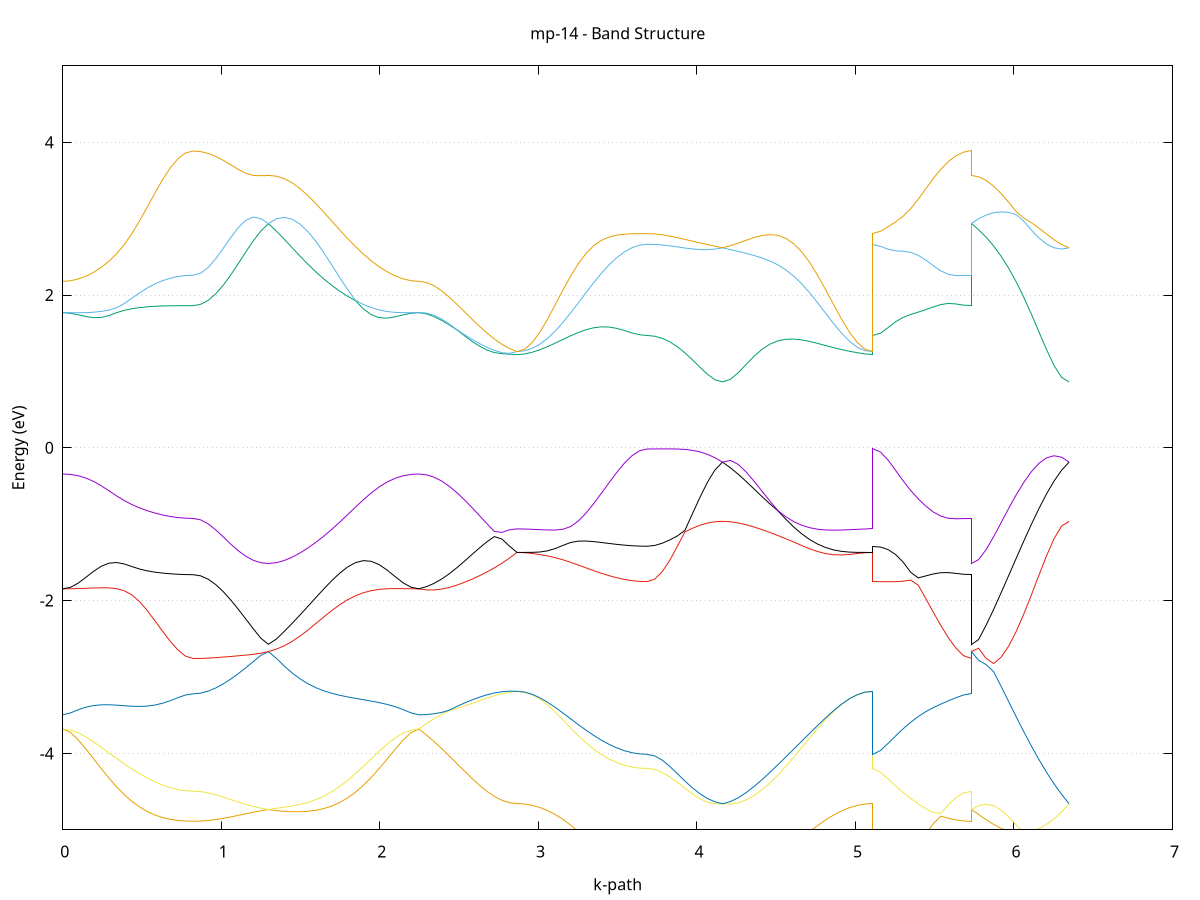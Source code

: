 set title 'mp-14 - Band Structure'
set xlabel 'k-path'
set ylabel 'Energy (eV)'
set grid y
set yrange [-5:5]
set terminal png size 800,600
set output 'mp-14_bands_gnuplot.png'
plot '-' using 1:2 with lines notitle, '-' using 1:2 with lines notitle, '-' using 1:2 with lines notitle, '-' using 1:2 with lines notitle, '-' using 1:2 with lines notitle, '-' using 1:2 with lines notitle, '-' using 1:2 with lines notitle, '-' using 1:2 with lines notitle, '-' using 1:2 with lines notitle, '-' using 1:2 with lines notitle, '-' using 1:2 with lines notitle, '-' using 1:2 with lines notitle, '-' using 1:2 with lines notitle, '-' using 1:2 with lines notitle, '-' using 1:2 with lines notitle, '-' using 1:2 with lines notitle, '-' using 1:2 with lines notitle, '-' using 1:2 with lines notitle, '-' using 1:2 with lines notitle, '-' using 1:2 with lines notitle
0.000000 -15.439809
0.048357 -15.436509
0.096713 -15.426809
0.145070 -15.410909
0.193426 -15.389009
0.241783 -15.361709
0.290140 -15.329609
0.338496 -15.293509
0.386853 -15.254309
0.435209 -15.213209
0.483566 -15.171509
0.531923 -15.130609
0.580279 -15.092009
0.628636 -15.057509
0.676992 -15.028509
0.725349 -15.006609
0.773706 -14.993009
0.822062 -14.988309
0.822062 -14.988309
0.869524 -14.987009
0.916986 -14.983209
0.964447 -14.977009
1.011909 -14.969009
1.059371 -14.959809
1.106833 -14.950109
1.154295 -14.940809
1.201756 -14.932809
1.249218 -14.927309
1.296680 -14.925309
1.296680 -14.925309
1.346640 -14.927909
1.396600 -14.936209
1.446559 -14.950909
1.496519 -14.972209
1.546479 -14.999709
1.596439 -15.032909
1.646398 -15.070809
1.696358 -15.112109
1.746318 -15.155509
1.796278 -15.199609
1.846237 -15.243009
1.896197 -15.284409
1.946157 -15.322609
1.996117 -15.356709
2.046076 -15.385709
2.096036 -15.408909
2.145996 -15.425909
2.195956 -15.436309
2.245915 -15.439809
2.245915 -15.439809
2.293506 -15.433209
2.341097 -15.413509
2.388688 -15.380709
2.436278 -15.334909
2.483869 -15.276109
2.531460 -15.204509
2.579050 -15.120209
2.626641 -15.023409
2.674232 -14.914409
2.721823 -14.793309
2.769413 -14.660409
2.817004 -14.516009
2.864595 -14.360609
2.864595 -14.360609
2.912951 -14.358509
2.961308 -14.352109
3.009665 -14.341709
3.058021 -14.327609
3.106378 -14.310109
3.154734 -14.289809
3.203091 -14.267309
3.251448 -14.243309
3.299804 -14.218609
3.348161 -14.193909
3.396517 -14.170209
3.444874 -14.148409
3.493230 -14.129209
3.541587 -14.113409
3.589944 -14.101609
3.638300 -14.094309
3.686657 -14.091809
3.686657 -14.091809
3.734119 -14.090009
3.781580 -14.084409
3.829042 -14.075509
3.876504 -14.063609
3.923966 -14.049509
3.971428 -14.033709
4.018889 -14.017309
4.066351 -14.001309
4.113813 -13.986909
4.161275 -13.975109
4.161275 -13.975109
4.211235 -13.987109
4.261194 -14.001909
4.311154 -14.019709
4.361114 -14.040309
4.411074 -14.063509
4.461033 -14.089109
4.510993 -14.116409
4.560953 -14.145109
4.610913 -14.174409
4.660872 -14.203609
4.710832 -14.232109
4.760792 -14.259109
4.810752 -14.284009
4.860711 -14.306209
4.910671 -14.325209
4.960631 -14.340409
5.010591 -14.351509
5.060550 -14.358309
5.110510 -14.360609
5.110510 -14.091809
5.158101 -14.173309
5.205692 -14.292509
5.253282 -14.407709
5.300873 -14.514509
5.348464 -14.611709
5.396055 -14.698509
5.443645 -14.774509
5.491236 -14.839309
5.538827 -14.892709
5.586417 -14.934409
5.634008 -14.964409
5.681599 -14.982309
5.729190 -14.988309
5.729190 -14.925309
5.776780 -14.919309
5.824371 -14.901509
5.871962 -14.872009
5.919552 -14.830709
5.967143 -14.778009
6.014734 -14.713909
6.062324 -14.638709
6.109915 -14.552709
6.157506 -14.456309
6.205097 -14.349809
6.252687 -14.233809
6.300278 -14.108709
6.347869 -13.975109
e
0.000000 -11.603509
0.048357 -11.606209
0.096713 -11.614409
0.145070 -11.627909
0.193426 -11.646809
0.241783 -11.670909
0.290140 -11.700009
0.338496 -11.733409
0.386853 -11.770609
0.435209 -11.810609
0.483566 -11.852209
0.531923 -11.893709
0.580279 -11.933409
0.628636 -11.969509
0.676992 -12.000109
0.725349 -12.023309
0.773706 -12.037909
0.822062 -12.042909
0.822062 -12.042909
0.869524 -12.040509
0.916986 -12.033409
0.964447 -12.021709
1.011909 -12.005709
1.059371 -11.985709
1.106833 -11.962209
1.154295 -11.935609
1.201756 -11.906709
1.249218 -11.876109
1.296680 -11.844409
1.296680 -11.844409
1.346640 -11.875009
1.396600 -11.898309
1.446559 -11.913309
1.496519 -11.919209
1.546479 -11.916109
1.596439 -11.904509
1.646398 -11.885409
1.696358 -11.860209
1.746318 -11.830509
1.796278 -11.798109
1.846237 -11.764609
1.896197 -11.731709
1.946157 -11.700609
1.996117 -11.672609
2.046076 -11.648609
2.096036 -11.629209
2.145996 -11.615109
2.195956 -11.606409
2.245915 -11.603509
2.245915 -11.603509
2.293506 -11.841409
2.341097 -12.079309
2.388688 -12.315709
2.436278 -12.549309
2.483869 -12.778909
2.531460 -13.003409
2.579050 -13.221809
2.626641 -13.433209
2.674232 -13.636909
2.721823 -13.832009
2.769413 -14.018109
2.817004 -14.194409
2.864595 -14.360509
2.864595 -14.360509
2.912951 -14.357509
2.961308 -14.348609
3.009665 -14.334009
3.058021 -14.314009
3.106378 -14.289009
3.154734 -14.259509
3.203091 -14.226509
3.251448 -14.190609
3.299804 -14.153009
3.348161 -14.114809
3.396517 -14.077309
3.444874 -14.042109
3.493230 -14.010609
3.541587 -13.984209
3.589944 -13.964309
3.638300 -13.951809
3.686657 -13.947609
3.686657 -13.947609
3.734119 -13.947609
3.781580 -13.947709
3.829042 -13.947809
3.876504 -13.948409
3.923966 -13.949509
3.971428 -13.951509
4.018889 -13.954709
4.066351 -13.959509
4.113813 -13.966209
4.161275 -13.975109
4.161275 -13.975109
4.211235 -13.966809
4.261194 -13.963809
4.311154 -13.966909
4.361114 -13.976509
4.411074 -13.992709
4.461033 -14.015209
4.510993 -14.043009
4.560953 -14.075209
4.610913 -14.110509
4.660872 -14.147409
4.710832 -14.184609
4.760792 -14.220709
4.810752 -14.254609
4.860711 -14.285009
4.910671 -14.311209
4.960631 -14.332409
5.010591 -14.347909
5.060550 -14.357409
5.110510 -14.360509
5.110510 -13.947609
5.158101 -13.858109
5.205692 -13.715009
5.253282 -13.560009
5.300873 -13.398109
5.348464 -13.231209
5.396055 -13.060709
5.443645 -12.888109
5.491236 -12.715209
5.538827 -12.544109
5.586417 -12.378209
5.634008 -12.224109
5.681599 -12.098009
5.729190 -12.042909
5.729190 -11.844409
5.776780 -12.008809
5.824371 -12.177009
5.871962 -12.347809
5.919552 -12.520209
5.967143 -12.693209
6.014734 -12.865809
6.062324 -13.036809
6.109915 -13.205209
6.157506 -13.370109
6.205097 -13.530409
6.252687 -13.685209
6.300278 -13.833709
6.347869 -13.975109
e
0.000000 -11.603509
0.048357 -11.603209
0.096713 -11.602309
0.145070 -11.600809
0.193426 -11.598809
0.241783 -11.596409
0.290140 -11.593509
0.338496 -11.590209
0.386853 -11.586809
0.435209 -11.583309
0.483566 -11.579809
0.531923 -11.576409
0.580279 -11.573309
0.628636 -11.570609
0.676992 -11.568409
0.725349 -11.566709
0.773706 -11.565709
0.822062 -11.565409
0.822062 -11.565409
0.869524 -11.569509
0.916986 -11.581709
0.964447 -11.601509
1.011909 -11.627909
1.059371 -11.659809
1.106833 -11.695809
1.154295 -11.734109
1.201756 -11.772909
1.249218 -11.810309
1.296680 -11.844409
1.296680 -11.844409
1.346640 -11.810809
1.396600 -11.777809
1.446559 -11.746209
1.496519 -11.716709
1.546479 -11.690009
1.596439 -11.666609
1.646398 -11.646809
1.696358 -11.630809
1.746318 -11.618309
1.796278 -11.609409
1.846237 -11.603409
1.896197 -11.600109
1.946157 -11.598709
1.996117 -11.598809
2.046076 -11.599709
2.096036 -11.601009
2.145996 -11.602309
2.195956 -11.603209
2.245915 -11.603509
2.245915 -11.603509
2.293506 -11.367309
2.341097 -11.134409
2.388688 -10.907109
2.436278 -10.687409
2.483869 -10.477909
2.531460 -10.281309
2.579050 -10.100709
2.626641 -9.939309
2.674232 -9.800609
2.721823 -9.688109
2.769413 -9.605009
2.817004 -9.553909
2.864595 -9.536709
2.864595 -9.536709
2.912951 -9.544709
2.961308 -9.568509
3.009665 -9.607109
3.058021 -9.659209
3.106378 -9.722909
3.154734 -9.795909
3.203091 -9.876009
3.251448 -9.960309
3.299804 -10.046309
3.348161 -10.131009
3.396517 -10.211709
3.444874 -10.285809
3.493230 -10.350609
3.541587 -10.403809
3.589944 -10.443309
3.638300 -10.467709
3.686657 -10.476009
3.686657 -10.476009
3.734119 -10.477509
3.781580 -10.481909
3.829042 -10.489009
3.876504 -10.498309
3.923966 -10.509409
3.971428 -10.521309
4.018889 -10.533009
4.066351 -10.543209
4.113813 -10.550609
4.161275 -10.553409
4.161275 -10.553409
4.211235 -10.549709
4.261194 -10.537409
4.311154 -10.515109
4.361114 -10.481809
4.411074 -10.437109
4.461033 -10.381209
4.510993 -10.314909
4.560953 -10.239809
4.610913 -10.157709
4.660872 -10.071009
4.710832 -9.982509
4.760792 -9.894909
4.810752 -9.811209
4.860711 -9.734309
4.910671 -9.667009
4.960631 -9.611709
5.010591 -9.570609
5.060550 -9.545309
5.110510 -9.536709
5.110510 -10.476009
5.158101 -10.485609
5.205692 -10.514309
5.253282 -10.561209
5.300873 -10.625209
5.348464 -10.705009
5.396055 -10.798809
5.443645 -10.905009
5.491236 -11.021809
5.538827 -11.146709
5.586417 -11.276609
5.634008 -11.404909
5.681599 -11.515409
5.729190 -11.565409
5.729190 -11.844409
5.776780 -11.684709
5.824371 -11.530709
5.871962 -11.383409
5.919552 -11.243809
5.967143 -11.113209
6.014734 -10.992609
6.062324 -10.883609
6.109915 -10.787509
6.157506 -10.706009
6.205097 -10.640509
6.252687 -10.592509
6.300278 -10.563209
6.347869 -10.553409
e
0.000000 -3.681409
0.048357 -3.725209
0.096713 -3.821709
0.145070 -3.940109
0.193426 -4.067909
0.241783 -4.196809
0.290140 -4.320709
0.338496 -4.435309
0.386853 -4.537709
0.435209 -4.626209
0.483566 -4.700109
0.531923 -4.759609
0.580279 -4.805609
0.628636 -4.839409
0.676992 -4.862809
0.725349 -4.877809
0.773706 -4.886009
0.822062 -4.888609
0.822062 -4.888609
0.869524 -4.886009
0.916986 -4.878609
0.964447 -4.866509
1.011909 -4.850709
1.059371 -4.832009
1.106833 -4.811509
1.154295 -4.790409
1.201756 -4.770109
1.249218 -4.751309
1.296680 -4.734609
1.296680 -4.734609
1.346640 -4.748809
1.396600 -4.758509
1.446559 -4.763509
1.496519 -4.763609
1.546479 -4.757809
1.596439 -4.744709
1.646398 -4.722509
1.696358 -4.689309
1.746318 -4.643409
1.796278 -4.583209
1.846237 -4.508109
1.896197 -4.417909
1.946157 -4.313709
1.996117 -4.197809
2.046076 -4.073809
2.096036 -3.947609
2.145996 -3.827609
2.195956 -3.727709
2.245915 -3.681409
2.245915 -3.681409
2.293506 -3.759109
2.341097 -3.843709
2.388688 -3.934409
2.436278 -4.029909
2.483869 -4.128309
2.531460 -4.227109
2.579050 -4.323309
2.626641 -4.413709
2.674232 -4.494609
2.721823 -4.562409
2.769413 -4.613809
2.817004 -4.645809
2.864595 -4.656809
2.864595 -4.656809
2.912951 -4.662509
2.961308 -4.679709
3.009665 -4.708409
3.058021 -4.748809
3.106378 -4.800809
3.154734 -4.864009
3.203091 -4.937609
3.251448 -5.019909
3.299804 -5.108209
3.348161 -5.199109
3.396517 -5.288509
3.444874 -5.372309
3.493230 -5.446509
3.541587 -5.507809
3.589944 -5.553509
3.638300 -5.581709
3.686657 -5.591309
3.686657 -5.591309
3.734119 -5.588109
3.781580 -5.578809
3.829042 -5.563909
3.876504 -5.544509
3.923966 -5.522009
3.971428 -5.498609
4.018889 -5.477109
4.066351 -5.460509
4.113813 -5.450809
4.161275 -5.448109
4.161275 -5.448109
4.211235 -5.449609
4.261194 -5.450609
4.311154 -5.445909
4.361114 -5.431509
4.411074 -5.405109
4.461033 -5.365709
4.510993 -5.313909
4.560953 -5.251109
4.610913 -5.179609
4.660872 -5.102409
4.710832 -5.023209
4.760792 -4.945609
4.810752 -4.873209
4.860711 -4.808809
4.910671 -4.754509
4.960631 -4.711809
5.010591 -4.681209
5.060550 -4.662909
5.110510 -4.656809
5.110510 -5.591309
5.158101 -5.578409
5.205692 -5.540409
5.253282 -5.478609
5.300873 -5.395209
5.348464 -5.293309
5.396055 -5.176809
5.443645 -5.050509
5.491236 -4.920309
5.538827 -4.821809
5.586417 -4.848809
5.634008 -4.870909
5.681599 -4.884209
5.729190 -4.888609
5.729190 -4.734609
5.776780 -4.799609
5.824371 -4.867709
5.871962 -4.930209
5.919552 -4.981309
5.967143 -5.017509
6.014734 -5.036809
6.062324 -5.051109
6.109915 -5.159509
6.157506 -5.256709
6.205097 -5.337509
6.252687 -5.398009
6.300278 -5.435409
6.347869 -5.448109
e
0.000000 -3.681409
0.048357 -3.694309
0.096713 -3.730309
0.145070 -3.783809
0.193426 -3.848409
0.241783 -3.919209
0.290140 -3.992409
0.338496 -4.065309
0.386853 -4.136009
0.435209 -4.202909
0.483566 -4.265109
0.531923 -4.321409
0.580279 -4.371309
0.628636 -4.413809
0.676992 -4.448109
0.725349 -4.473409
0.773706 -4.489009
0.822062 -4.494209
0.822062 -4.494209
0.869524 -4.500109
0.916986 -4.516809
0.964447 -4.542009
1.011909 -4.572509
1.059371 -4.605309
1.106833 -4.637709
1.154295 -4.667809
1.201756 -4.694409
1.249218 -4.716709
1.296680 -4.734609
1.296680 -4.734609
1.346640 -4.718909
1.396600 -4.703909
1.446559 -4.687709
1.496519 -4.667609
1.546479 -4.641209
1.596439 -4.606009
1.646398 -4.560209
1.696358 -4.502909
1.746318 -4.433909
1.796278 -4.354009
1.846237 -4.264709
1.896197 -4.168609
1.946157 -4.069309
1.996117 -3.971009
2.046076 -3.878809
2.096036 -3.798309
2.145996 -3.735409
2.195956 -3.695209
2.245915 -3.681409
2.245915 -3.681409
2.293506 -3.610809
2.341097 -3.546809
2.388688 -3.488809
2.436278 -3.441609
2.483869 -3.413709
2.531460 -3.381809
2.579050 -3.347109
2.626641 -3.311509
2.674232 -3.276809
2.721823 -3.245009
2.769413 -3.218209
2.817004 -3.198309
2.864595 -3.187009
2.864595 -3.187009
2.912951 -3.198009
2.961308 -3.231909
3.009665 -3.288609
3.058021 -3.365809
3.106378 -3.458809
3.154734 -3.561109
3.203091 -3.666009
3.251448 -3.767209
3.299804 -3.860309
3.348161 -3.942609
3.396517 -4.013009
3.444874 -4.071309
3.493230 -4.117809
3.541587 -4.153109
3.589944 -4.177909
3.638300 -4.192609
3.686657 -4.197409
3.686657 -4.197409
3.734119 -4.210709
3.781580 -4.248809
3.829042 -4.307009
3.876504 -4.378409
3.923966 -4.455109
3.971428 -4.529209
4.018889 -4.592709
4.066351 -4.638609
4.113813 -4.661509
4.161275 -4.659209
4.161275 -4.659209
4.211235 -4.663809
4.261194 -4.646809
4.311154 -4.609009
4.361114 -4.551909
4.411074 -4.477109
4.461033 -4.387009
4.510993 -4.283709
4.560953 -4.170109
4.610913 -4.049109
4.660872 -3.923909
4.710832 -3.798009
4.760792 -3.675109
4.810752 -3.558909
4.860711 -3.453309
4.910671 -3.361609
4.960631 -3.287009
5.010591 -3.232509
5.060550 -3.198509
5.110510 -3.187009
5.110510 -4.197409
5.158101 -4.246109
5.205692 -4.333909
5.253282 -4.425009
5.300873 -4.511509
5.348464 -4.590709
5.396055 -4.661209
5.443645 -4.722209
5.491236 -4.773009
5.538827 -4.785009
5.586417 -4.673309
5.634008 -4.578809
5.681599 -4.516209
5.729190 -4.494209
5.729190 -4.734609
5.776780 -4.685009
5.824371 -4.664609
5.871962 -4.683609
5.919552 -4.742509
5.967143 -4.831909
6.014734 -4.938809
6.062324 -5.037909
6.109915 -5.020409
6.157506 -4.984209
6.205097 -4.929409
6.252687 -4.856609
6.300278 -4.766309
6.347869 -4.659209
e
0.000000 -3.495209
0.048357 -3.470509
0.096713 -3.429209
0.145070 -3.395609
0.193426 -3.374209
0.241783 -3.364309
0.290140 -3.363409
0.338496 -3.368609
0.386853 -3.376209
0.435209 -3.382909
0.483566 -3.385409
0.531923 -3.381009
0.580279 -3.367609
0.628636 -3.344009
0.676992 -3.310809
0.725349 -3.271509
0.773706 -3.235709
0.822062 -3.220209
0.822062 -3.220209
0.869524 -3.211209
0.916986 -3.185209
0.964447 -3.144109
1.011909 -3.090509
1.059371 -3.027009
1.106833 -2.956009
1.154295 -2.879109
1.201756 -2.797909
1.249218 -2.715909
1.296680 -2.667609
1.296680 -2.667609
1.346640 -2.753709
1.396600 -2.855909
1.446559 -2.947009
1.496519 -3.024509
1.546479 -3.088409
1.596439 -3.139809
1.646398 -3.180709
1.696358 -3.213009
1.746318 -3.239009
1.796278 -3.260609
1.846237 -3.279609
1.896197 -3.297509
1.946157 -3.315609
1.996117 -3.335609
2.046076 -3.359209
2.096036 -3.388609
2.145996 -3.425909
2.195956 -3.469109
2.245915 -3.495209
2.245915 -3.495209
2.293506 -3.491709
2.341097 -3.481309
2.388688 -3.464509
2.436278 -3.435909
2.483869 -3.387309
2.531460 -3.342609
2.579050 -3.301709
2.626641 -3.265209
2.674232 -3.234009
2.721823 -3.209409
2.769413 -3.192709
2.817004 -3.185109
2.864595 -3.187009
2.864595 -3.187009
2.912951 -3.197409
2.961308 -3.226909
3.009665 -3.272509
3.058021 -3.330809
3.106378 -3.398309
3.154734 -3.471509
3.203091 -3.547109
3.251448 -3.622509
3.299804 -3.695309
3.348161 -3.763609
3.396517 -3.825809
3.444874 -3.880609
3.493230 -3.926909
3.541587 -3.963809
3.589944 -3.990609
3.638300 -4.007009
3.686657 -4.012509
3.686657 -4.012509
3.734119 -4.032809
3.781580 -4.089309
3.829042 -4.170809
3.876504 -4.265009
3.923966 -4.361009
3.971428 -4.450709
4.018889 -4.528509
4.066351 -4.590509
4.113813 -4.634509
4.161275 -4.659209
4.161275 -4.659209
4.211235 -4.630909
4.261194 -4.580209
4.311154 -4.512409
4.361114 -4.432109
4.411074 -4.342909
4.461033 -4.247709
4.510993 -4.148609
4.560953 -4.047209
4.610913 -3.944409
4.660872 -3.841109
4.710832 -3.738009
4.760792 -3.636109
4.810752 -3.537009
4.860711 -3.443209
4.910671 -3.358509
4.960631 -3.286909
5.010591 -3.232009
5.060550 -3.198309
5.110510 -3.187009
5.110510 -4.012509
5.158101 -3.962009
5.205692 -3.869309
5.253282 -3.771409
5.300873 -3.677609
5.348464 -3.592309
5.396055 -3.517709
5.443645 -3.454409
5.491236 -3.401009
5.538827 -3.354709
5.586417 -3.311909
5.634008 -3.270909
5.681599 -3.235609
5.729190 -3.220209
5.729190 -2.667609
5.776780 -2.781909
5.824371 -2.837709
5.871962 -2.931409
5.919552 -3.125109
5.967143 -3.324909
6.014734 -3.523809
6.062324 -3.717909
6.109915 -3.904209
6.157506 -4.080709
6.205097 -4.245709
6.252687 -4.397909
6.300278 -4.536109
6.347869 -4.659209
e
0.000000 -1.845709
0.048357 -1.844909
0.096713 -1.842509
0.145070 -1.838909
0.193426 -1.834709
0.241783 -1.831709
0.290140 -1.832809
0.338496 -1.843009
0.386853 -1.870209
0.435209 -1.924409
0.483566 -2.012009
0.531923 -2.128409
0.580279 -2.261609
0.628636 -2.399109
0.676992 -2.530209
0.725349 -2.644109
0.773706 -2.726509
0.822062 -2.757909
0.822062 -2.757909
0.869524 -2.756609
0.916986 -2.752809
0.964447 -2.746909
1.011909 -2.739509
1.059371 -2.731309
1.106833 -2.722609
1.154295 -2.713509
1.201756 -2.702809
1.249218 -2.688409
1.296680 -2.667509
1.296680 -2.667509
1.346640 -2.635709
1.396600 -2.591409
1.446559 -2.534009
1.496519 -2.464409
1.546479 -2.385309
1.596439 -2.300209
1.646398 -2.213809
1.696358 -2.130509
1.746318 -2.054509
1.796278 -1.989309
1.846237 -1.936709
1.896197 -1.897009
1.946157 -1.869709
1.996117 -1.852909
2.046076 -1.844609
2.096036 -1.842309
2.145996 -1.843209
2.195956 -1.844909
2.245915 -1.845709
2.245915 -1.845709
2.293506 -1.859809
2.341097 -1.860709
2.388688 -1.849609
2.436278 -1.828309
2.483869 -1.798809
2.531460 -1.762709
2.579050 -1.721409
2.626641 -1.675809
2.674232 -1.626009
2.721823 -1.571509
2.769413 -1.511409
2.817004 -1.444209
2.864595 -1.369009
2.864595 -1.369009
2.912951 -1.373109
2.961308 -1.383409
3.009665 -1.397509
3.058021 -1.415109
3.106378 -1.437809
3.154734 -1.466009
3.203091 -1.498509
3.251448 -1.534109
3.299804 -1.570909
3.348161 -1.607309
3.396517 -1.641809
3.444874 -1.673109
3.493230 -1.700209
3.541587 -1.722209
3.589944 -1.738409
3.638300 -1.748209
3.686657 -1.751609
3.686657 -1.751609
3.734119 -1.717609
3.781580 -1.620709
3.829042 -1.472909
3.876504 -1.288709
3.923966 -1.101609
3.971428 -1.053409
4.018889 -1.013609
4.066351 -0.984709
4.113813 -0.967609
4.161275 -0.962109
4.161275 -0.962109
4.211235 -0.967709
4.261194 -0.983409
4.311154 -1.007109
4.361114 -1.037009
4.411074 -1.071309
4.461033 -1.108709
4.510993 -1.148409
4.560953 -1.190309
4.610913 -1.234109
4.660872 -1.278709
4.710832 -1.321109
4.760792 -1.357409
4.810752 -1.384209
4.860711 -1.399309
4.910671 -1.402409
4.960631 -1.395809
5.010591 -1.384109
5.060550 -1.373309
5.110510 -1.369009
5.110510 -1.751609
5.158101 -1.752309
5.205692 -1.753509
5.253282 -1.752309
5.300873 -1.745609
5.348464 -1.732209
5.396055 -1.797609
5.443645 -1.972409
5.491236 -2.152409
5.538827 -2.326509
5.586417 -2.486409
5.634008 -2.622709
5.681599 -2.720609
5.729190 -2.757909
5.729190 -2.667509
5.776780 -2.623609
5.824371 -2.756209
5.871962 -2.823809
5.919552 -2.739609
5.967143 -2.594209
6.014734 -2.401209
6.062324 -2.174309
6.109915 -1.925609
6.157506 -1.667609
6.205097 -1.415009
6.252687 -1.189509
6.300278 -1.024509
6.347869 -0.962109
e
0.000000 -1.845709
0.048357 -1.825809
0.096713 -1.771409
0.145070 -1.696309
0.193426 -1.617709
0.241783 -1.551709
0.290140 -1.510809
0.338496 -1.501409
0.386853 -1.520209
0.435209 -1.553709
0.483566 -1.586109
0.531923 -1.610309
0.580279 -1.627309
0.628636 -1.639709
0.676992 -1.648809
0.725349 -1.655309
0.773706 -1.659309
0.822062 -1.660709
0.822062 -1.660709
0.869524 -1.675609
0.916986 -1.719609
0.964447 -1.789709
1.011909 -1.882009
1.059371 -1.991509
1.106833 -2.112809
1.154295 -2.240509
1.201756 -2.369309
1.249218 -2.492209
1.296680 -2.571609
1.296680 -2.571609
1.346640 -2.504209
1.396600 -2.404309
1.446559 -2.297909
1.496519 -2.187509
1.546479 -2.074409
1.596439 -1.960209
1.646398 -1.847409
1.696358 -1.739509
1.746318 -1.641709
1.796278 -1.560409
1.846237 -1.503009
1.896197 -1.476709
1.946157 -1.485809
1.996117 -1.529609
2.046076 -1.600709
2.096036 -1.685409
2.145996 -1.766109
2.195956 -1.824409
2.245915 -1.845709
2.245915 -1.845709
2.293506 -1.817409
2.341097 -1.775009
2.388688 -1.719009
2.436278 -1.650909
2.483869 -1.573009
2.531460 -1.488309
2.579050 -1.400309
2.626641 -1.313409
2.674232 -1.232309
2.721823 -1.162109
2.769413 -1.193209
2.817004 -1.285309
2.864595 -1.369009
2.864595 -1.369009
2.912951 -1.369109
2.961308 -1.368509
3.009665 -1.363709
3.058021 -1.348409
3.106378 -1.318309
3.154734 -1.277209
3.203091 -1.239709
3.251448 -1.221309
3.299804 -1.220109
3.348161 -1.227709
3.396517 -1.239209
3.444874 -1.251609
3.493230 -1.263509
3.541587 -1.273709
3.589944 -1.281609
3.638300 -1.286509
3.686657 -1.288109
3.686657 -1.288109
3.734119 -1.277809
3.781580 -1.248709
3.829042 -1.205309
3.876504 -1.154109
3.923966 -1.081709
3.971428 -0.864609
4.018889 -0.649809
4.066351 -0.451609
4.113813 -0.289309
4.161275 -0.187409
4.161275 -0.187409
4.211235 -0.261509
4.261194 -0.347109
4.311154 -0.441009
4.361114 -0.539609
4.411074 -0.639109
4.461033 -0.735409
4.510993 -0.824509
4.560953 -0.934909
4.610913 -1.036909
4.660872 -1.125609
4.710832 -1.200009
4.760792 -1.259509
4.810752 -1.304409
4.860711 -1.335609
4.910671 -1.354909
4.960631 -1.364809
5.010591 -1.368509
5.060550 -1.369109
5.110510 -1.369009
5.110510 -1.288109
5.158101 -1.298609
5.205692 -1.332509
5.253282 -1.396409
5.300873 -1.495909
5.348464 -1.629209
5.396055 -1.702709
5.443645 -1.676709
5.491236 -1.650809
5.538827 -1.634709
5.586417 -1.633409
5.634008 -1.643509
5.681599 -1.655509
5.729190 -1.660709
5.729190 -2.571609
5.776780 -2.509609
5.824371 -2.321609
5.871962 -2.114109
5.919552 -1.894809
5.967143 -1.669509
6.014734 -1.442809
6.062324 -1.218909
6.109915 -1.001609
6.157506 -0.795309
6.205097 -0.604709
6.252687 -0.435409
6.300278 -0.293909
6.347869 -0.187409
e
0.000000 -0.342609
0.048357 -0.348109
0.096713 -0.365109
0.145070 -0.395109
0.193426 -0.439009
0.241783 -0.495809
0.290140 -0.561109
0.338496 -0.628009
0.386853 -0.689509
0.435209 -0.742109
0.483566 -0.786009
0.531923 -0.822509
0.580279 -0.853109
0.628636 -0.878309
0.676992 -0.898109
0.725349 -0.912509
0.773706 -0.921209
0.822062 -0.924109
0.822062 -0.924109
0.869524 -0.942809
0.916986 -0.995509
0.964447 -1.073509
1.011909 -1.165409
1.059371 -1.259909
1.106833 -1.347109
1.154295 -1.419609
1.201756 -1.472609
1.249218 -1.504109
1.296680 -1.514209
1.296680 -1.514209
1.346640 -1.503909
1.396600 -1.475309
1.446559 -1.431809
1.496519 -1.376109
1.546479 -1.310609
1.596439 -1.236809
1.646398 -1.155609
1.696358 -1.067609
1.746318 -0.973809
1.796278 -0.875809
1.846237 -0.776409
1.896197 -0.679509
1.946157 -0.589609
1.996117 -0.511009
2.046076 -0.447009
2.096036 -0.399009
2.145996 -0.366709
2.195956 -0.348409
2.245915 -0.342609
2.245915 -0.342609
2.293506 -0.353009
2.341097 -0.383809
2.388688 -0.433709
2.436278 -0.501009
2.483869 -0.582909
2.531460 -0.676209
2.579050 -0.777609
2.626641 -0.883309
2.674232 -0.989909
2.721823 -1.094109
2.769413 -1.107609
2.817004 -1.072909
2.864595 -1.061109
2.864595 -1.061109
2.912951 -1.062609
2.961308 -1.066509
3.009665 -1.071509
3.058021 -1.075609
3.106378 -1.075909
3.154734 -1.065809
3.203091 -1.031209
3.251448 -0.959409
3.299804 -0.855609
3.348161 -0.731809
3.396517 -0.597209
3.444874 -0.459209
3.493230 -0.325209
3.541587 -0.203609
3.589944 -0.104209
3.638300 -0.038209
3.686657 -0.014909
3.686657 -0.014909
3.734119 -0.014609
3.781580 -0.013909
3.829042 -0.013709
3.876504 -0.015409
3.923966 -0.020909
3.971428 -0.032709
4.018889 -0.053309
4.066351 -0.085209
4.113813 -0.129709
4.161275 -0.187409
4.161275 -0.187409
4.211235 -0.164309
4.261194 -0.217409
4.311154 -0.317309
4.361114 -0.439409
4.411074 -0.569209
4.461033 -0.698209
4.510993 -0.821209
4.560953 -0.902509
4.610913 -0.965909
4.660872 -1.013309
4.710832 -1.045609
4.760792 -1.065209
4.810752 -1.075109
4.860711 -1.078109
4.910671 -1.076409
4.960631 -1.072009
5.010591 -1.066909
5.060550 -1.062709
5.110510 -1.061109
5.110510 -0.014909
5.158101 -0.055509
5.205692 -0.160309
5.253282 -0.295309
5.300873 -0.432409
5.348464 -0.557609
5.396055 -0.667609
5.443645 -0.762609
5.491236 -0.839809
5.538827 -0.893909
5.586417 -0.922009
5.634008 -0.929109
5.681599 -0.926309
5.729190 -0.924109
5.729190 -1.514209
5.776780 -1.463009
5.824371 -1.332909
5.871962 -1.162609
5.919552 -0.977209
5.967143 -0.791009
6.014734 -0.613209
6.062324 -0.451109
6.109915 -0.312009
6.157506 -0.203009
6.205097 -0.131609
6.252687 -0.103709
6.300278 -0.122509
6.347869 -0.187409
e
0.000000 1.769691
0.048357 1.761991
0.096713 1.742091
0.145070 1.718891
0.193426 1.703791
0.241783 1.706591
0.290140 1.730991
0.338496 1.768491
0.386853 1.799691
0.435209 1.820291
0.483566 1.835091
0.531923 1.845791
0.580279 1.852891
0.628636 1.857191
0.676992 1.859391
0.725349 1.860391
0.773706 1.860691
0.822062 1.860791
0.822062 1.860791
0.869524 1.878491
0.916986 1.930991
0.964447 2.015591
1.011909 2.128191
1.059371 2.262791
1.106833 2.411291
1.154295 2.563991
1.201756 2.709791
1.249218 2.836991
1.296680 2.935091
1.296680 2.935091
1.346640 2.839591
1.396600 2.731591
1.446559 2.619791
1.496519 2.509191
1.546479 2.402991
1.596439 2.303191
1.646398 2.210991
1.696358 2.127091
1.746318 2.051691
1.796278 1.984591
1.846237 1.925891
1.896197 1.818891
1.946157 1.742491
1.996117 1.703791
2.046076 1.697991
2.096036 1.714591
2.145996 1.739991
2.195956 1.761491
2.245915 1.769691
2.245915 1.769691
2.293506 1.753591
2.341097 1.718691
2.388688 1.669591
2.436278 1.611191
2.483869 1.548091
2.531460 1.471391
2.579050 1.397491
2.626641 1.332591
2.674232 1.281591
2.721823 1.247491
2.769413 1.232191
2.817004 1.226391
2.864595 1.219991
2.864595 1.219991
2.912951 1.228891
2.961308 1.251491
3.009665 1.284191
3.058021 1.324891
3.106378 1.370691
3.154734 1.418891
3.203091 1.466291
3.251448 1.509691
3.299804 1.545691
3.348161 1.571291
3.396517 1.583691
3.444874 1.581291
3.493230 1.564391
3.541587 1.536691
3.589944 1.505191
3.638300 1.479991
3.686657 1.470291
3.686657 1.470291
3.734119 1.460991
3.781580 1.433291
3.829042 1.387191
3.876504 1.323591
3.923966 1.244291
3.971428 1.152991
4.018889 1.055891
4.066351 0.963191
4.113813 0.891391
4.161275 0.862791
4.161275 0.862791
4.211235 0.896391
4.261194 0.983491
4.311154 1.093291
4.361114 1.200291
4.411074 1.290491
4.461033 1.357591
4.510993 1.400391
4.560953 1.421091
4.610913 1.423791
4.660872 1.412891
4.710832 1.392891
4.760792 1.367391
4.810752 1.339691
4.860711 1.312191
4.910671 1.286791
4.960631 1.264691
5.010591 1.245991
5.060550 1.229091
5.110510 1.219991
5.110510 1.470291
5.158101 1.500591
5.205692 1.572891
5.253282 1.650091
5.300873 1.707991
5.348464 1.745991
5.396055 1.776391
5.443645 1.808791
5.491236 1.844391
5.538827 1.875591
5.586417 1.890091
5.634008 1.883391
5.681599 1.867991
5.729190 1.860791
5.729190 2.935091
5.776780 2.854591
5.824371 2.757291
5.871962 2.641791
5.919552 2.506391
5.967143 2.349491
6.014734 2.169991
6.062324 1.968891
6.109915 1.749291
6.157506 1.518091
6.205097 1.287391
6.252687 1.077691
6.300278 0.922191
6.347869 0.862791
e
0.000000 1.769691
0.048357 1.769291
0.096713 1.768791
0.145070 1.769991
0.193426 1.775091
0.241783 1.785391
0.290140 1.802791
0.338496 1.833291
0.386853 1.887491
0.435209 1.957491
0.483566 2.028191
0.531923 2.091691
0.580279 2.144991
0.628636 2.187491
0.676992 2.219691
0.725349 2.242091
0.773706 2.255391
0.822062 2.259791
0.822062 2.259791
0.869524 2.286091
0.916986 2.361191
0.964447 2.474291
1.011909 2.610591
1.059371 2.753191
1.106833 2.883091
1.154295 2.979191
1.201756 3.020391
1.249218 3.000491
1.296680 2.935091
1.296680 2.935091
1.346640 2.998691
1.396600 3.017591
1.446559 2.992791
1.496519 2.928191
1.546479 2.829591
1.596439 2.703091
1.646398 2.555591
1.696358 2.394991
1.746318 2.230191
1.796278 2.071891
1.846237 1.931191
1.896197 1.875891
1.946157 1.835191
1.996117 1.804491
2.046076 1.784091
2.096036 1.773191
2.145996 1.769391
2.195956 1.769291
2.245915 1.769691
2.245915 1.769691
2.293506 1.764191
2.341097 1.736091
2.388688 1.687591
2.436278 1.623091
2.483869 1.548791
2.531460 1.484291
2.579050 1.422891
2.626641 1.366291
2.674232 1.316791
2.721823 1.275991
2.769413 1.245391
2.817004 1.236391
2.864595 1.259491
2.864595 1.259491
2.912951 1.269991
2.961308 1.302291
3.009665 1.357091
3.058021 1.433591
3.106378 1.529391
3.154734 1.641291
3.203091 1.765091
3.251448 1.896191
3.299804 2.029391
3.348161 2.159791
3.396517 2.282391
3.444874 2.392891
3.493230 2.487591
3.541587 2.563691
3.589944 2.619391
3.638300 2.653391
3.686657 2.664891
3.686657 2.664891
3.734119 2.662391
3.781580 2.655191
3.829042 2.644091
3.876504 2.630291
3.923966 2.615891
3.971428 2.603291
4.018889 2.595191
4.066351 2.593991
4.113813 2.601591
4.161275 2.618491
4.161275 2.618491
4.211235 2.595491
4.261194 2.571491
4.311154 2.545791
4.361114 2.517491
4.411074 2.484791
4.461033 2.444991
4.510993 2.394591
4.560953 2.329591
4.610913 2.247291
4.660872 2.146891
4.710832 2.029991
4.760792 1.900691
4.810752 1.765191
4.860711 1.630791
4.910671 1.505791
4.960631 1.398591
5.010591 1.317691
5.060550 1.271891
5.110510 1.259491
5.110510 2.664891
5.158101 2.638491
5.205692 2.599791
5.253282 2.578991
5.300873 2.572991
5.348464 2.558891
5.396055 2.519991
5.443645 2.457691
5.491236 2.384291
5.538827 2.316391
5.586417 2.271091
5.634008 2.255291
5.681599 2.256991
5.729190 2.259791
5.729190 2.935091
5.776780 2.999391
5.824371 3.047191
5.871962 3.077391
5.919552 3.088991
5.967143 3.081091
6.014734 3.053491
6.062324 2.966691
6.109915 2.849391
6.157506 2.746991
6.205097 2.667791
6.252687 2.618391
6.300278 2.602291
6.347869 2.618491
e
0.000000 2.179291
0.048357 2.187091
0.096713 2.210091
0.145070 2.247091
0.193426 2.297391
0.241783 2.361491
0.290140 2.440891
0.338496 2.538791
0.386853 2.658591
0.435209 2.802091
0.483566 2.967391
0.531923 3.147491
0.580279 3.331791
0.628636 3.507591
0.676992 3.661891
0.725349 3.782491
0.773706 3.859391
0.822062 3.885891
0.822062 3.885891
0.869524 3.877691
0.916986 3.853691
0.964447 3.815091
1.011909 3.764191
1.059371 3.705191
1.106833 3.644691
1.154295 3.593791
1.201756 3.565691
1.249218 3.561991
1.296680 3.565391
1.296680 3.565391
1.346640 3.556491
1.396600 3.524991
1.446559 3.469691
1.496519 3.393491
1.546479 3.300891
1.596439 3.196491
1.646398 3.084591
1.696358 2.969291
1.746318 2.853791
1.796278 2.741491
1.846237 2.634791
1.896197 2.536191
1.946157 2.447391
1.996117 2.369791
2.046076 2.304191
2.096036 2.251391
2.145996 2.212091
2.195956 2.187591
2.245915 2.179291
2.245915 2.179291
2.293506 2.164491
2.341097 2.121991
2.388688 2.056591
2.436278 1.974791
2.483869 1.882791
2.531460 1.785991
2.579050 1.688691
2.626641 1.594291
2.674232 1.505791
2.721823 1.425491
2.769413 1.356191
2.817004 1.300091
2.864595 1.259491
2.864595 1.259491
2.912951 1.289591
2.961308 1.378391
3.009665 1.515391
3.058021 1.685591
3.106378 1.873691
3.154734 2.065191
3.203091 2.247391
3.251448 2.409191
3.299804 2.542891
3.348161 2.644591
3.396517 2.715091
3.444874 2.759291
3.493230 2.783991
3.541587 2.796291
3.589944 2.801791
3.638300 2.803791
3.686657 2.804291
3.686657 2.804291
3.734119 2.800391
3.781580 2.789191
3.829042 2.772291
3.876504 2.751491
3.923966 2.728691
3.971428 2.705591
4.018889 2.682991
4.066351 2.661091
4.113813 2.639791
4.161275 2.618491
4.161275 2.618491
4.211235 2.645591
4.261194 2.679791
4.311154 2.717191
4.361114 2.752591
4.411074 2.779591
4.461033 2.791491
4.510993 2.781291
4.560953 2.742791
4.610913 2.671591
4.660872 2.565891
4.710832 2.427391
4.760792 2.261191
4.810752 2.075391
4.860711 1.880891
4.910671 1.690691
4.960631 1.518991
5.010591 1.380991
5.060550 1.290891
5.110510 1.259491
5.110510 2.804291
5.158101 2.835691
5.205692 2.893691
5.253282 2.956891
5.300873 3.031791
5.348464 3.130991
5.396055 3.255291
5.443645 3.391891
5.491236 3.526191
5.538827 3.647291
5.586417 3.747991
5.634008 3.823391
5.681599 3.870091
5.729190 3.885891
5.729190 3.565391
5.776780 3.548891
5.824371 3.500891
5.871962 3.425191
5.919552 3.327191
5.967143 3.213291
6.014734 3.090691
6.062324 3.007791
6.109915 2.946791
6.157506 2.875091
6.205097 2.798691
6.252687 2.724891
6.300278 2.661891
6.347869 2.618491
e
0.000000 6.073491
0.048357 6.075491
0.096713 6.079691
0.145070 6.084591
0.193426 6.092791
0.241783 6.110391
0.290140 6.144091
0.338496 6.196391
0.386853 6.110891
0.435209 5.983491
0.483566 5.858891
0.531923 5.743091
0.580279 5.639991
0.628636 5.552491
0.676992 5.482691
0.725349 5.431891
0.773706 5.400991
0.822062 5.390691
0.822062 5.390691
0.869524 5.410591
0.916986 5.467991
0.964447 5.556591
1.011909 5.665791
1.059371 5.780891
1.106833 5.884791
1.154295 5.962391
1.201756 6.008491
1.249218 6.029191
1.296680 6.034391
1.296680 6.034391
1.346640 6.029891
1.396600 6.016891
1.446559 5.995291
1.496519 5.967391
1.546479 5.937991
1.596439 5.912791
1.646398 5.897391
1.696358 5.894891
1.746318 5.906391
1.796278 5.930091
1.846237 5.962291
1.896197 5.997591
1.946157 6.030591
1.996117 6.056591
2.046076 6.073091
2.096036 6.079991
2.145996 6.079391
2.195956 6.075591
2.245915 6.073491
2.245915 6.073491
2.293506 6.107891
2.341097 6.208991
2.388688 6.369991
2.436278 6.581691
2.483869 6.833891
2.531460 6.849591
2.579050 6.735391
2.626641 6.621091
2.674232 6.519691
2.721823 6.437491
2.769413 6.377491
2.817004 6.341091
2.864595 6.328991
2.864595 6.328991
2.912951 6.334091
2.961308 6.350591
3.009665 6.380891
3.058021 6.427591
3.106378 6.492591
3.154734 6.575191
3.203091 6.627791
3.251448 6.558891
3.299804 6.491491
3.348161 6.434991
3.396517 6.388091
3.444874 6.349391
3.493230 6.317691
3.541587 6.292591
3.589944 6.274291
3.638300 6.263091
3.686657 6.259291
3.686657 6.259291
3.734119 6.264091
3.781580 6.279591
3.829042 6.307891
3.876504 6.351691
3.923966 6.412491
3.971428 6.488291
4.018889 6.572591
4.066351 6.652591
4.113813 6.710891
4.161275 6.732191
4.161275 6.732191
4.211235 6.709691
4.261194 6.651391
4.311154 6.574091
4.361114 6.493591
4.411074 6.422191
4.461033 6.368591
4.510993 6.338891
4.560953 6.336491
4.610913 6.362591
4.660872 6.415591
4.710832 6.492291
4.760792 6.588491
4.810752 6.594091
4.860711 6.504691
4.910671 6.434991
4.960631 6.384691
5.010591 6.352091
5.060550 6.334491
5.110510 6.328991
5.110510 6.259291
5.158101 6.264691
5.205692 6.277491
5.253282 6.286991
5.300873 6.276191
5.348464 6.227991
5.396055 6.136591
5.443645 6.010891
5.491236 5.866891
5.538827 5.721291
5.586417 5.589091
5.634008 5.483191
5.681599 5.414491
5.729190 5.390691
5.729190 6.034391
5.776780 6.055391
5.824371 6.117891
5.871962 6.219891
5.919552 6.358891
5.967143 6.532491
6.014734 6.737791
6.062324 6.796191
6.109915 6.732091
6.157506 6.699691
6.205097 6.694291
6.252687 6.706791
6.300278 6.724191
6.347869 6.732191
e
0.000000 6.564091
0.048357 6.562391
0.096713 6.555291
0.145070 6.537291
0.193426 6.500291
0.241783 6.437591
0.290140 6.348191
0.338496 6.240591
0.386853 6.284191
0.435209 6.394091
0.483566 6.533391
0.531923 6.699991
0.580279 6.889991
0.628636 7.095991
0.676992 7.305391
0.725349 7.497191
0.773706 7.638891
0.822062 7.692391
0.822062 7.692391
0.869524 7.669891
0.916986 7.608291
0.964447 7.522991
1.011909 7.434091
1.059371 7.362391
1.106833 7.328491
1.154295 7.347691
1.201756 7.424791
1.249218 7.553191
1.296680 7.723591
1.296680 7.723591
1.346640 7.529391
1.396600 7.346691
1.446559 7.177791
1.496519 7.024791
1.546479 6.889691
1.596439 6.774091
1.646398 6.678991
1.696358 6.604991
1.746318 6.551891
1.796278 6.518691
1.846237 6.502891
1.896197 6.501291
1.946157 6.509491
1.996117 6.522591
2.046076 6.536591
2.096036 6.548591
2.145996 6.557191
2.195956 6.562391
2.245915 6.564091
2.245915 6.564091
2.293506 6.527991
2.341097 6.547691
2.388688 6.623791
2.436278 6.752891
2.483869 6.928191
2.531460 7.115591
2.579050 7.277691
2.626641 7.220691
2.674232 7.195391
2.721823 7.200991
2.769413 7.236491
2.817004 7.300591
2.864595 7.391591
2.864595 7.391591
2.912951 7.351991
2.961308 7.250691
3.009665 7.120891
3.058021 6.986691
3.106378 6.860891
3.154734 6.751191
3.203091 6.707091
3.251448 6.819591
3.299804 6.962791
3.348161 7.121491
3.396517 7.286691
3.444874 7.446791
3.493230 7.589991
3.541587 7.708091
3.589944 7.795891
3.638300 7.850191
3.686657 7.868491
3.686657 7.868491
3.734119 7.859191
3.781580 7.837191
3.829042 7.815691
3.876504 7.806291
3.923966 7.815791
3.971428 7.845691
4.018889 7.892191
4.066351 7.945691
4.113813 7.990391
4.161275 8.008391
4.161275 8.008391
4.211235 7.987491
4.261194 7.930391
4.311154 7.847691
4.361114 7.746591
4.411074 7.631791
4.461033 7.506691
4.510993 7.374191
4.560953 7.236791
4.610913 7.096691
4.660872 6.957591
4.710832 6.824191
4.760792 6.701591
4.810752 6.700691
4.860711 6.826291
4.910671 6.962691
4.960631 7.105191
5.010591 7.242191
5.060550 7.349391
5.110510 7.391591
5.110510 7.868491
5.158101 7.859391
5.205692 7.833991
5.253282 7.801591
5.300873 7.780591
5.348464 7.785691
5.396055 7.811091
5.443645 7.831591
5.491236 7.826991
5.538827 7.798891
5.586417 7.760591
5.634008 7.725191
5.681599 7.700991
5.729190 7.692391
5.729190 7.723591
5.776780 7.623791
5.824371 7.486491
5.871962 7.328291
5.919552 7.167391
5.967143 7.018591
6.014734 6.892591
6.062324 6.971791
6.109915 7.231091
6.157506 7.510791
6.205097 7.803691
6.252687 8.097891
6.300278 8.053091
6.347869 8.008391
e
0.000000 6.564091
0.048357 6.590291
0.096713 6.669291
0.145070 6.798791
0.193426 6.971091
0.241783 7.174591
0.290140 7.396691
0.338496 7.626191
0.386853 7.854891
0.435209 8.079391
0.483566 8.301791
0.531923 8.526991
0.580279 8.758791
0.628636 8.997291
0.676992 9.237391
0.725349 9.466091
0.773706 9.660291
0.822062 9.783391
0.822062 9.783391
0.869524 9.682491
0.916986 9.469991
0.964447 9.230291
1.011909 8.990491
1.059371 8.758691
1.106833 8.536591
1.154295 8.322991
1.201756 8.116591
1.249218 7.916591
1.296680 7.723591
1.296680 7.723591
1.346640 7.942591
1.396600 8.199591
1.446559 8.480991
1.496519 8.709091
1.546479 8.708391
1.596439 8.574891
1.646398 8.416091
1.696358 8.254491
1.746318 8.094291
1.796278 7.932891
1.846237 7.763091
1.896197 7.577691
1.946157 7.377391
1.996117 7.172191
2.046076 6.976591
2.096036 6.805991
2.145996 6.674291
2.195956 6.591891
2.245915 6.564091
2.245915 6.564091
2.293506 6.649091
2.341097 6.767291
2.388688 6.886891
2.436278 6.956291
2.483869 6.937191
2.531460 7.140991
2.579050 7.380091
2.626641 7.628891
2.674232 7.831091
2.721823 7.788091
2.769413 7.643891
2.817004 7.507391
2.864595 7.391691
2.864595 7.391691
2.912951 7.416591
2.961308 7.487891
3.009665 7.594491
3.058021 7.711491
3.106378 7.790791
3.154734 7.802691
3.203091 7.786591
3.251448 7.783591
3.299804 7.813291
3.348161 7.884691
3.396517 8.001691
3.444874 8.163091
3.493230 8.358691
3.541587 8.564191
3.589944 8.742991
3.638300 8.860791
3.686657 8.901091
3.686657 8.901091
3.734119 8.918391
3.781580 8.958891
3.829042 8.996591
3.876504 9.006391
3.923966 8.902791
3.971428 8.767891
4.018889 8.651591
4.066351 8.570791
4.113813 8.542891
4.161275 8.578991
4.161275 8.578991
4.211235 8.508591
4.261194 8.433391
4.311154 8.352591
4.361114 8.275291
4.411074 8.210091
4.461033 8.160391
4.510993 8.125891
4.560953 8.104891
4.610913 8.094891
4.660872 8.091191
4.710832 8.085291
4.760792 8.062191
4.810752 8.001691
4.860711 7.893191
4.910671 7.753091
4.960631 7.611991
5.010591 7.494891
5.060550 7.418291
5.110510 7.391691
5.110510 8.901091
5.158101 8.904991
5.205692 8.927191
5.253282 8.985491
5.300873 9.087291
5.348464 9.178591
5.396055 9.171291
5.443645 9.239291
5.491236 9.395591
5.538827 9.615191
5.586417 9.794291
5.634008 9.799791
5.681599 9.788491
5.729190 9.783391
5.729190 7.723591
5.776780 7.779691
5.824371 7.801191
5.871962 7.807191
5.919552 7.817191
5.967143 7.846591
6.014734 7.905091
6.062324 7.997591
6.109915 8.123891
6.157506 8.277991
6.205097 8.374791
6.252687 8.180291
6.300278 8.370791
6.347869 8.578991
e
0.000000 8.414591
0.048357 8.411191
0.096713 8.393991
0.145070 8.361891
0.193426 8.339791
0.241783 8.354291
0.290140 8.417491
0.338496 8.529391
0.386853 8.683491
0.435209 8.871591
0.483566 9.084191
0.531923 9.310391
0.580279 9.537491
0.628636 9.750291
0.676992 9.921491
0.725349 9.976891
0.773706 9.912591
0.822062 9.825491
0.822062 9.825491
0.869524 9.838991
0.916986 9.873291
0.964447 9.913091
1.011909 9.910091
1.059371 9.774991
1.106833 9.664291
1.154295 9.592691
1.201756 9.570691
1.249218 9.603191
1.296680 9.688791
1.296680 9.688791
1.346640 9.559691
1.396600 9.412391
1.446559 9.270391
1.496519 9.210891
1.546479 9.384891
1.596439 9.583391
1.646398 9.469691
1.696358 9.206991
1.746318 8.937791
1.796278 8.696391
1.846237 8.501291
1.896197 8.365991
1.946157 8.294091
1.996117 8.278391
2.046076 8.304291
2.096036 8.350791
2.145996 8.391891
2.195956 8.410891
2.245915 8.414591
2.245915 8.414591
2.293506 8.256991
2.341097 8.030891
2.388688 7.821991
2.436278 7.639891
2.483869 7.487791
2.531460 7.366791
2.579050 7.415591
2.626641 7.720691
2.674232 8.015391
2.721823 8.222591
2.769413 8.420491
2.817004 8.574191
2.864595 8.629391
2.864595 8.629391
2.912951 8.508791
2.961308 8.407991
3.009665 8.321891
3.058021 8.262991
3.106378 8.269691
3.154734 8.352191
3.203091 8.443191
3.251448 8.510291
3.299804 8.569991
3.348161 8.636791
3.396517 8.717591
3.444874 8.814891
3.493230 8.929391
3.541587 9.060391
3.589944 9.201691
3.638300 9.324891
3.686657 9.376291
3.686657 9.376291
3.734119 9.350991
3.781580 9.279291
3.829042 9.171791
3.876504 9.041891
3.923966 8.976791
3.971428 8.912591
4.018889 8.827691
4.066351 8.736891
4.113813 8.652191
4.161275 8.579091
4.161275 8.579091
4.211235 8.680891
4.261194 8.821391
4.311154 8.962891
4.361114 9.069491
4.411074 9.110491
4.461033 9.063691
4.510993 8.930991
4.560953 8.745791
4.610913 8.550591
4.660872 8.378291
4.710832 8.248491
4.760792 8.170691
4.810752 8.146091
4.860711 8.168491
4.910671 8.226991
4.960631 8.308091
5.010591 8.401091
5.060550 8.505091
5.110510 8.629391
5.110510 9.376291
5.158101 9.372091
5.205692 9.351391
5.253282 9.304491
5.300873 9.240191
5.348464 9.235591
5.396055 9.403791
5.443645 9.584591
5.491236 9.736291
5.538827 9.812091
5.586417 9.852991
5.634008 9.847891
5.681599 9.831091
5.729190 9.825491
5.729190 9.688791
5.776780 9.663291
5.824371 9.695891
5.871962 9.754191
5.919552 9.781591
5.967143 9.700691
6.014734 9.486891
6.062324 9.201291
6.109915 8.902091
6.157506 8.620491
6.205097 8.445091
6.252687 8.592891
6.300278 8.658791
6.347869 8.579091
e
0.000000 8.717391
0.048357 8.678091
0.096713 8.654391
0.145070 8.650791
0.193426 8.649691
0.241783 8.663291
0.290140 8.706091
0.338496 8.787391
0.386853 8.910591
0.435209 9.072691
0.483566 9.264091
0.531923 9.471591
0.580279 9.678791
0.628636 9.865091
0.676992 10.009691
0.725349 10.128991
0.773706 10.217291
0.822062 10.247691
0.822062 10.247691
0.869524 10.239291
0.916986 10.170991
0.964447 10.050391
1.011909 9.942491
1.059371 9.951691
1.106833 9.938691
1.154295 9.906091
1.201756 9.855791
1.249218 9.785191
1.296680 9.688791
1.296680 9.688791
1.346640 9.827091
1.396600 9.997191
1.446559 10.172391
1.496519 10.317591
1.546479 10.294991
1.596439 10.128091
1.646398 10.224291
1.696358 10.029691
1.746318 9.776291
1.796278 9.512691
1.846237 9.263791
1.896197 9.046691
1.946157 8.872291
1.996117 8.746791
2.046076 8.670991
2.096036 8.640191
2.145996 8.645191
2.195956 8.676091
2.245915 8.717391
2.245915 8.717391
2.293506 8.512191
2.341097 8.302591
2.388688 8.156591
2.436278 8.125291
2.483869 8.244391
2.531460 8.489491
2.579050 8.459291
2.626641 8.253791
2.674232 8.112791
2.721823 8.279791
2.769413 8.489391
2.817004 8.617791
2.864595 8.646391
2.864595 8.646391
2.912951 8.645491
2.961308 8.643491
3.009665 8.642991
3.058021 8.649491
3.106378 8.674391
3.154734 8.742091
3.203091 8.882891
3.251448 9.084991
3.299804 9.302991
3.348161 9.504491
3.396517 9.684791
3.444874 9.858791
3.493230 10.042791
3.541587 10.244891
3.589944 10.462791
3.638300 10.680891
3.686657 10.823991
3.686657 10.823991
3.734119 10.818391
3.781580 10.810691
3.829042 10.690391
3.876504 10.544691
3.923966 10.404091
3.971428 10.280991
4.018889 10.184291
4.066351 10.120291
4.113813 10.094091
4.161275 10.110591
4.161275 10.110591
4.211235 10.118591
4.261194 10.225291
4.311154 10.407191
4.361114 10.598591
4.411074 10.595191
4.461033 10.346291
4.510993 10.069991
4.560953 9.815991
4.610913 9.585391
4.660872 9.367391
4.710832 9.155191
4.760792 8.958291
4.810752 8.801691
4.860711 8.704791
4.910671 8.660291
4.960631 8.645691
5.010591 8.643891
5.060550 8.645491
5.110510 8.646391
5.110510 10.823991
5.158101 10.741991
5.205692 10.596391
5.253282 10.455891
5.300873 10.336491
5.348464 10.238291
5.396055 10.157091
5.443645 10.086991
5.491236 10.019191
5.538827 9.956591
5.586417 9.941791
5.634008 10.103791
5.681599 10.216991
5.729190 10.247691
5.729190 9.688791
5.776780 9.784691
5.824371 9.942691
5.871962 10.140791
5.919552 10.351091
5.967143 10.543191
6.014734 10.683691
6.062324 10.740191
6.109915 10.694591
6.157506 10.556291
6.205097 10.361791
6.252687 10.168691
6.300278 10.059591
6.347869 10.110591
e
0.000000 8.748291
0.048357 8.745591
0.096713 8.745891
0.145070 8.782891
0.193426 8.884691
0.241783 9.042691
0.290140 9.246491
0.338496 9.489591
0.386853 9.766391
0.435209 10.069791
0.483566 10.390191
0.531923 10.711591
0.580279 10.998891
0.628636 11.126591
0.676992 10.965491
0.725349 10.795791
0.773706 10.718191
0.822062 10.698491
0.822062 10.698491
0.869524 10.781291
0.916986 10.989891
0.964447 11.226591
1.011909 11.170291
1.059371 11.090291
1.106833 10.992891
1.154295 10.890491
1.201756 10.799591
1.249218 10.738091
1.296680 10.717791
1.296680 10.717791
1.346640 10.732191
1.396600 10.741891
1.446559 10.684091
1.496519 10.523491
1.546479 10.393091
1.596439 10.368591
1.646398 10.239391
1.696358 10.322791
1.746318 10.247591
1.796278 10.044891
1.846237 9.790991
1.896197 9.532291
1.946157 9.293991
1.996117 9.090191
2.046076 8.929291
2.096036 8.817691
2.145996 8.759791
2.195956 8.746691
2.245915 8.748291
2.245915 8.748291
2.293506 8.899991
2.341097 9.146091
2.388688 9.187291
2.436278 9.084991
2.483869 8.897991
2.531460 8.680091
2.579050 8.812091
2.626641 9.157091
2.674232 9.173091
2.721823 8.951191
2.769413 8.775191
2.817004 8.666191
2.864595 8.646391
2.864595 8.646391
2.912951 8.818391
2.961308 9.059591
3.009665 9.353891
3.058021 9.688091
3.106378 10.048591
3.154734 10.385091
3.203091 10.370691
3.251448 10.368491
3.299804 10.434091
3.348161 10.573891
3.396517 10.766191
3.444874 10.958691
3.493230 11.091391
3.541587 11.138991
3.589944 11.117891
3.638300 11.049491
3.686657 10.968091
3.686657 10.968091
3.734119 10.926591
3.781580 10.824491
3.829042 10.818691
3.876504 10.843491
3.923966 10.825691
3.971428 10.698191
4.018889 10.513991
4.066351 10.333391
4.113813 10.189991
4.161275 10.110591
4.161275 10.110591
4.211235 10.180091
4.261194 10.308091
4.311154 10.489191
4.361114 10.682591
4.411074 10.786491
4.461033 10.779091
4.510993 10.781691
4.560953 10.843591
4.610913 10.769591
4.660872 10.595091
4.710832 10.480291
4.760792 10.437091
4.810752 10.459991
4.860711 10.113791
4.910671 9.735691
4.960631 9.385791
5.010591 9.077591
5.060550 8.825391
5.110510 8.646391
5.110510 10.968091
5.158101 10.996991
5.205692 10.974391
5.253282 10.818091
5.300873 10.642691
5.348464 10.482591
5.396055 10.349791
5.443645 10.261991
5.491236 10.260591
5.538827 10.387291
5.586417 10.610591
5.634008 10.662091
5.681599 10.678791
5.729190 10.698491
5.729190 10.717791
5.776780 10.736391
5.824371 10.791391
5.871962 10.879791
5.919552 10.996691
5.967143 10.972091
6.014734 10.999091
6.062324 11.137391
6.109915 11.327991
6.157506 11.216491
6.205097 10.916491
6.252687 10.597091
6.300278 10.310991
6.347869 10.110591
e
0.000000 8.748291
0.048357 8.816491
0.096713 8.937291
0.145070 9.103391
0.193426 9.310891
0.241783 9.553591
0.290140 9.824291
0.338496 10.115891
0.386853 10.420691
0.435209 10.729291
0.483566 11.029691
0.531923 11.301191
0.580279 11.483091
0.628636 11.468491
0.676992 11.475591
0.725349 11.415491
0.773706 11.322091
0.822062 11.280991
0.822062 11.280891
0.869524 11.276191
0.916986 11.259991
0.964447 11.249291
1.011909 11.514091
1.059371 11.760791
1.106833 11.975891
1.154295 12.154091
1.201756 12.298391
1.249218 12.412691
1.296680 12.503491
1.296680 12.503491
1.346640 12.411191
1.396600 12.320391
1.446559 12.275691
1.496519 12.297991
1.546479 12.309491
1.596439 12.161791
1.646398 11.812391
1.696358 11.475091
1.746318 11.144391
1.796278 10.815291
1.846237 10.488191
1.896197 10.167991
1.946157 9.861991
1.996117 9.578591
2.046076 9.326091
2.096036 9.112191
2.145996 8.942791
2.195956 8.819191
2.245915 8.748291
2.245915 8.748291
2.293506 8.976891
2.341097 9.200991
2.388688 9.533691
2.436278 9.886491
2.483869 10.253591
2.531460 10.320991
2.579050 9.915191
2.626641 9.586991
2.674232 9.676491
2.721823 10.083891
2.769413 10.510291
2.817004 10.888291
2.864595 11.066091
2.864595 11.066191
2.912951 11.027891
2.961308 10.928491
3.009665 10.797791
3.058021 10.661491
3.106378 10.538791
3.154734 10.481891
3.203091 10.812791
3.251448 11.149591
3.299804 11.373591
3.348161 11.426591
3.396517 11.404291
3.444874 11.368991
3.493230 11.337291
3.541587 11.308591
3.589944 11.290691
3.638300 11.285291
3.686657 11.285291
3.686657 11.285291
3.734119 11.318691
3.781580 11.403791
3.829042 11.535291
3.876504 11.485791
3.923966 11.416991
3.971428 11.506491
4.018889 11.695491
4.066351 11.904991
4.113813 12.072591
4.161275 12.138591
4.161275 12.139291
4.211235 12.057391
4.261194 11.830091
4.311154 11.519591
4.361114 11.213491
4.411074 11.097291
4.461033 11.159091
4.510993 11.121991
4.560953 10.966791
4.610913 10.950391
4.660872 11.065291
4.710832 11.092091
4.760792 10.869691
4.810752 10.503691
4.860711 10.536091
4.910671 10.650491
4.960631 10.785891
5.010591 10.920691
5.060550 11.025391
5.110510 11.066091
5.110510 11.285491
5.158101 11.234791
5.205692 11.177591
5.253282 11.271191
5.300873 11.436791
5.348464 11.561291
5.396055 11.331091
5.443645 11.120491
5.491236 10.941591
5.538827 10.800791
5.586417 10.707491
5.634008 10.888191
5.681599 11.151491
5.729190 11.280991
5.729190 12.503491
5.776780 12.159691
5.824371 11.780691
5.871962 11.413291
5.919552 11.117991
5.967143 11.134491
6.014734 11.278991
6.062324 11.396791
6.109915 11.402891
6.157506 11.538991
6.205097 11.750291
6.252687 11.941891
6.300278 12.084091
6.347869 12.138691
e
0.000000 11.101291
0.048357 11.145491
0.096713 11.280491
0.145070 11.472791
0.193426 11.712991
0.241783 12.015991
0.290140 12.260291
0.338496 12.485991
0.386853 12.671191
0.435209 12.713491
0.483566 12.550191
0.531923 12.250991
0.580279 11.979791
0.628636 11.972891
0.676992 12.132191
0.725349 12.256791
0.773706 12.324591
0.822062 12.335191
0.822062 12.340091
0.869524 12.381191
0.916986 12.498091
0.964447 12.652891
1.011909 12.700791
1.059371 12.742691
1.106833 12.755391
1.154295 12.705591
1.201756 12.641191
1.249218 12.576891
1.296680 12.503591
1.296680 12.503691
1.346640 12.580791
1.396600 12.647491
1.446559 12.687691
1.496519 12.699891
1.546479 12.500791
1.596439 12.220891
1.646398 12.136891
1.696358 12.197291
1.746318 12.441591
1.796278 12.737191
1.846237 12.772591
1.896197 12.616691
1.946157 12.355391
1.996117 12.071891
2.046076 11.777091
2.096036 11.485791
2.145996 11.280091
2.195956 11.147291
2.245915 11.101291
2.245915 11.101291
2.293506 10.832991
2.341097 10.663091
2.388688 10.659391
2.436278 10.836091
2.483869 10.771391
2.531460 10.628491
2.579050 11.002791
2.626641 11.363191
2.674232 11.690191
2.721823 11.959491
2.769413 12.158691
2.817004 12.310491
2.864595 12.455391
2.864595 12.454391
2.912951 12.433191
2.961308 12.384691
3.009665 12.295491
3.058021 12.202691
3.106378 12.094891
3.154734 11.990691
3.203091 11.895491
3.251448 11.831591
3.299804 11.853591
3.348161 11.979591
3.396517 12.152691
3.444874 12.155091
3.493230 12.215591
3.541587 12.169191
3.589944 11.981291
3.638300 11.764891
3.686657 11.681491
3.686657 11.680991
3.734119 11.723191
3.781580 11.753691
3.829042 11.631691
3.876504 11.716491
3.923966 11.943591
3.971428 12.210191
4.018889 12.504391
4.066351 12.792091
4.113813 13.064491
4.161275 13.166591
4.161275 13.164191
4.211235 12.896391
4.261194 12.473591
4.311154 12.090391
4.361114 11.814991
4.411074 11.768891
4.461033 11.973691
4.510993 12.250991
4.560953 12.385991
4.610913 12.253691
4.660872 11.967291
4.710832 11.718691
4.760792 11.706491
4.810752 11.837491
4.860711 11.995391
4.910671 12.150391
4.960631 12.295491
5.010591 12.407791
5.060550 12.426991
5.110510 12.454591
5.110510 11.681691
5.158101 11.717691
5.205692 11.855491
5.253282 11.969391
5.300873 11.814991
5.348464 11.651991
5.396055 11.879891
5.443645 12.122691
5.491236 12.357191
5.538827 12.566691
5.586417 12.696591
5.634008 12.664591
5.681599 12.452491
5.729190 12.336191
5.729190 12.503591
5.776780 12.773691
5.824371 12.978291
5.871962 13.054691
5.919552 13.232091
5.967143 13.092691
6.014734 12.790091
6.062324 12.482791
6.109915 12.304191
6.157506 12.328691
6.205097 12.487691
6.252687 12.704891
6.300278 12.952891
6.347869 13.165191
e
